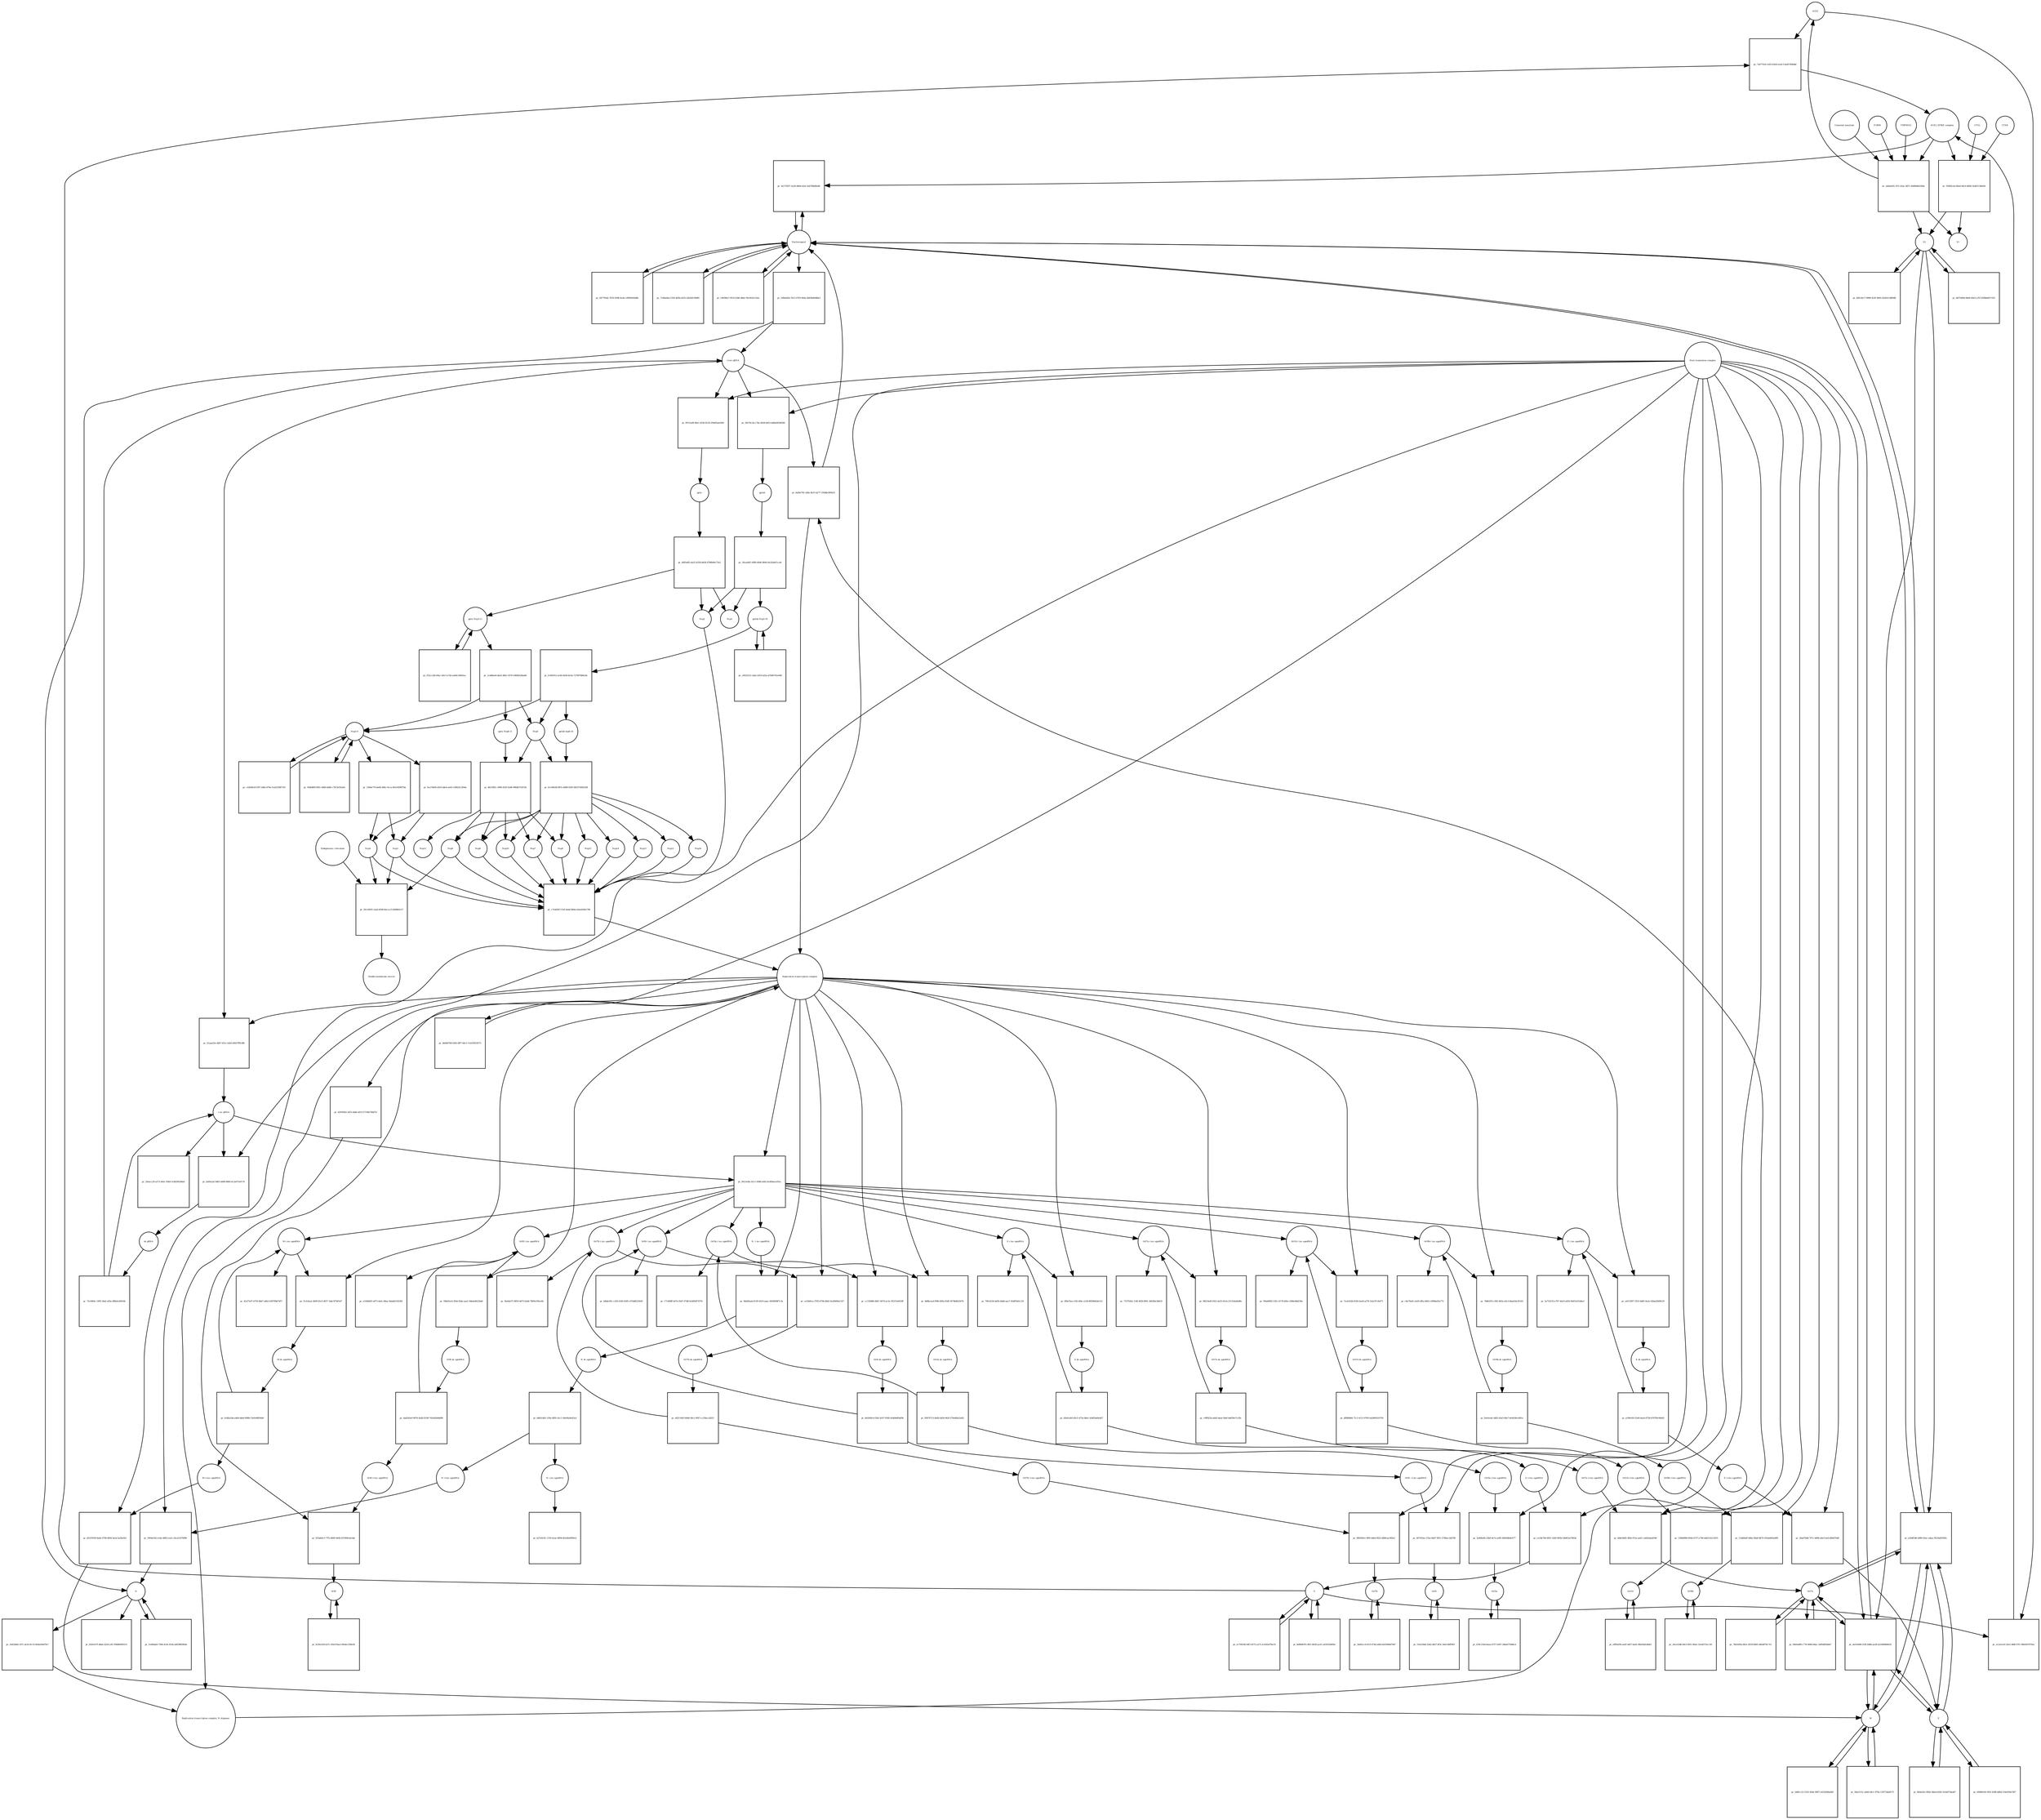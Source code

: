 strict digraph  {
ACE2 [annotation="", bipartite=0, cls=macromolecule, fontsize=4, label=ACE2, shape=circle];
"pr_7a077416-1e03-43e8-a1e6-13ad37400dbf" [annotation="", bipartite=1, cls=process, fontsize=4, label="pr_7a077416-1e03-43e8-a1e6-13ad37400dbf", shape=square];
"ACE2_SPIKE complex" [annotation="", bipartite=0, cls=complex, fontsize=4, label="ACE2_SPIKE complex", shape=circle];
S [annotation=urn_miriam_uniprot_P0DTC2, bipartite=0, cls=macromolecule, fontsize=4, label=S, shape=circle];
Nucleocapsid [annotation="urn_miriam_obo.go_GO%3A0019013", bipartite=0, cls=complex, fontsize=4, label=Nucleocapsid, shape=circle];
"pr_4e170297-3a28-46b4-b2af-2ab7fdbd0a8b" [annotation="", bipartite=1, cls=process, fontsize=4, label="pr_4e170297-3a28-46b4-b2af-2ab7fdbd0a8b", shape=square];
"pr_05083ceb-66ed-44c9-bd9d-3a463134fe64" [annotation="", bipartite=1, cls=process, fontsize=4, label="pr_05083ceb-66ed-44c9-bd9d-3a463134fe64", shape=square];
S2 [annotation=urn_miriam_interpro_IPR002552, bipartite=0, cls=macromolecule, fontsize=4, label=S2, shape=circle];
CTSB [annotation="", bipartite=0, cls=macromolecule, fontsize=4, label=CTSB, shape=circle];
CTSL [annotation="", bipartite=0, cls=macromolecule, fontsize=4, label=CTSL, shape=circle];
S1 [annotation=urn_miriam_interpro_IPR002551, bipartite=0, cls=macromolecule, fontsize=4, label=S1, shape=circle];
"pr_ec2a5ce0-2dc5-48df-97fc-f8b5947076a1" [annotation="", bipartite=1, cls=process, fontsize=4, label="pr_ec2a5ce0-2dc5-48df-97fc-f8b5947076a1", shape=square];
"pr_da1fe488-253f-448b-aa28-42169b8b9d32" [annotation="", bipartite=1, cls=process, fontsize=4, label="pr_da1fe488-253f-448b-aa28-42169b8b9d32", shape=square];
E [annotation=urn_miriam_uniprot_P0DTC4, bipartite=0, cls=macromolecule, fontsize=4, label=E, shape=circle];
M [annotation=urn_miriam_uniprot_P0DTC5, bipartite=0, cls=macromolecule, fontsize=4, label=M, shape=circle];
Orf7a [annotation=urn_miriam_uniprot_P0DTC7, bipartite=0, cls=macromolecule, fontsize=4, label=Orf7a, shape=circle];
"pr_109e6d1b-7b13-4793-904a-4b93b6b98be3" [annotation="", bipartite=1, cls=process, fontsize=4, label="pr_109e6d1b-7b13-4793-904a-4b93b6b98be3", shape=square];
"(+)ss gRNA" [annotation=urn_miriam_refseq_NC_045512, bipartite=0, cls="nucleic acid feature", fontsize=4, label="(+)ss gRNA", shape=circle];
N [annotation=urn_miriam_uniprot_P0DTC9, bipartite=0, cls="macromolecule multimer", fontsize=4, label=N, shape=circle];
"pr_047705d2-7b76-439b-9cde-c0f900204d8c" [annotation="", bipartite=1, cls=process, fontsize=4, label="pr_047705d2-7b76-439b-9cde-c0f900204d8c", shape=square];
"pr_7c6ba0ab-1550-4d3b-a935-2d2d2fc09df0" [annotation="", bipartite=1, cls=process, fontsize=4, label="pr_7c6ba0ab-1550-4d3b-a935-2d2d2fc09df0", shape=square];
"pr_818c637f-d6de-4254-a3f1-ff8d84991fc9" [annotation="", bipartite=1, cls=process, fontsize=4, label="pr_818c637f-d6de-4254-a3f1-ff8d84991fc9", shape=square];
"pr_51d04de0-7584-4c62-819a-4df39f65f6de" [annotation="", bipartite=1, cls=process, fontsize=4, label="pr_51d04de0-7584-4c62-819a-4df39f65f6de", shape=square];
"N (+)ss sgmRNA" [annotation=urn_miriam_ncbigene_43740575, bipartite=0, cls="nucleic acid feature", fontsize=4, label="N (+)ss sgmRNA", shape=circle];
"pr_5904e542-e1da-4865-a1a1-24ca51676f80" [annotation="", bipartite=1, cls=process, fontsize=4, label="pr_5904e542-e1da-4865-a1a1-24ca51676f80", shape=square];
"Host translation complex" [annotation="urn_miriam_obo.go_GO%3A0070992", bipartite=0, cls=complex, fontsize=4, label="Host translation complex", shape=circle];
"pr_19658fa7-9510-438e-86dc-f9c041b1162a" [annotation="", bipartite=1, cls=process, fontsize=4, label="pr_19658fa7-9510-438e-86dc-f9c041b1162a", shape=square];
"pr_adafa645-1f51-42ac-8d7c-d4d90db2266e" [annotation="", bipartite=1, cls=process, fontsize=4, label="pr_adafa645-1f51-42ac-8d7c-d4d90db2266e", shape=square];
FURIN [annotation="", bipartite=0, cls=macromolecule, fontsize=4, label=FURIN, shape=circle];
TMPRSS2 [annotation="", bipartite=0, cls=macromolecule, fontsize=4, label=TMPRSS2, shape=circle];
"Camostat mesylate" [annotation="urn_miriam_pubchem.compound_2536", bipartite=0, cls="simple chemical", fontsize=4, label="Camostat mesylate", shape=circle];
"pr_b8754f84-6b04-49a5-a7f2-459bb0d7c932" [annotation="", bipartite=1, cls=process, fontsize=4, label="pr_b8754f84-6b04-49a5-a7f2-459bb0d7c932", shape=square];
"Replication transcription complex_N oligomer" [annotation="", bipartite=0, cls=complex, fontsize=4, label="Replication transcription complex_N oligomer", shape=circle];
"pr_6af4e792-1d0a-4b15-b277-193d8e369433" [annotation="", bipartite=1, cls=process, fontsize=4, label="pr_6af4e792-1d0a-4b15-b277-193d8e369433", shape=square];
"Replication transcription complex" [annotation="", bipartite=0, cls=complex, fontsize=4, label="Replication transcription complex", shape=circle];
"pr_a5d4f5d6-b980-45ac-a4aa-3f224d29583c" [annotation="", bipartite=1, cls=process, fontsize=4, label="pr_a5d4f5d6-b980-45ac-a4aa-3f224d29583c", shape=square];
"pr_8d5c9e17-8999-422f-9965-45d1613d69d8" [annotation="", bipartite=1, cls=process, fontsize=4, label="pr_8d5c9e17-8999-422f-9965-45d1613d69d8", shape=square];
"pp1a Nsp3-11" [annotation=urn_miriam_uniprot_P0DTC1, bipartite=0, cls=macromolecule, fontsize=4, label="pp1a Nsp3-11", shape=circle];
"pr_1cdd6ee8-deb3-485c-9370-e900b528ad9c" [annotation="", bipartite=1, cls=process, fontsize=4, label="pr_1cdd6ee8-deb3-485c-9370-e900b528ad9c", shape=square];
"pp1a Nsp6-11" [annotation=urn_miriam_uniprot_P0DTC1, bipartite=0, cls=macromolecule, fontsize=4, label="pp1a Nsp6-11", shape=circle];
"Nsp3-4" [annotation="urn_miriam_ncbiprotein_YP_009725299|urn_miriam_ncbiprotein_YP_009725300", bipartite=0, cls=macromolecule, fontsize=4, label="Nsp3-4", shape=circle];
Nsp5 [annotation=urn_miriam_ncbiprotein_YP_009725301, bipartite=0, cls="macromolecule multimer", fontsize=4, label=Nsp5, shape=circle];
"Endoplasmic reticulum" [annotation="urn_miriam_obo.go_GO%3A0005783", bipartite=0, cls=complex, fontsize=4, label="Endoplasmic reticulum", shape=circle];
"pr_50c24955-1aad-4038-8eca-a7c0608b5c57" [annotation="", bipartite=1, cls=process, fontsize=4, label="pr_50c24955-1aad-4038-8eca-a7c0608b5c57", shape=square];
"Double-membrane vesicle" [annotation="urn_miriam_obo.go_GO%3A0039718", bipartite=0, cls=complex, fontsize=4, label="Double-membrane vesicle", shape=circle];
Nsp4 [annotation=urn_miriam_ncbiprotein_YP_009725300, bipartite=0, cls=macromolecule, fontsize=4, label=Nsp4, shape=circle];
Nsp3 [annotation=urn_miriam_ncbiprotein_YP_009725299, bipartite=0, cls=macromolecule, fontsize=4, label=Nsp3, shape=circle];
Nsp6 [annotation=urn_miriam_ncbiprotein_YP_009725302, bipartite=0, cls=macromolecule, fontsize=4, label=Nsp6, shape=circle];
"pr_f52cc25b-69ac-4d13-a7d2-ea84c540d1ac" [annotation="", bipartite=1, cls=process, fontsize=4, label="pr_f52cc25b-69ac-4d13-a7d2-ea84c540d1ac", shape=square];
"pr_c42646c8-f397-446e-876e-5cb253987191" [annotation="", bipartite=1, cls=process, fontsize=4, label="pr_c42646c8-f397-446e-876e-5cb253987191", shape=square];
"pp1ab Nsp3-16" [annotation=urn_miriam_uniprot_P0DTD1, bipartite=0, cls=macromolecule, fontsize=4, label="pp1ab Nsp3-16", shape=circle];
"pr_c8032515-3ab2-4355-b25a-b7b00741e049" [annotation="", bipartite=1, cls=process, fontsize=4, label="pr_c8032515-3ab2-4355-b25a-b7b00741e049", shape=square];
"pr_fc002912-ec84-4430-8c0a-727097b80cb4" [annotation="", bipartite=1, cls=process, fontsize=4, label="pr_fc002912-ec84-4430-8c0a-727097b80cb4", shape=square];
"pp1ab nsp6-16" [annotation=urn_miriam_uniprot_P0DTD1, bipartite=0, cls=macromolecule, fontsize=4, label="pp1ab nsp6-16", shape=circle];
"pr_2d6fcc22-5325-426e-9967-e6324f4ba46f" [annotation="", bipartite=1, cls=process, fontsize=4, label="pr_2d6fcc22-5325-426e-9967-e6324f4ba46f", shape=square];
"pr_fbfda3b1-8942-48ed-b504-1fe4d37dedd7" [annotation="", bipartite=1, cls=process, fontsize=4, label="pr_fbfda3b1-8942-48ed-b504-1fe4d37dedd7", shape=square];
"pr_6d0b9b78-c801-4839-acef-caf20328d5bc" [annotation="", bipartite=1, cls=process, fontsize=4, label="pr_6d0b9b78-c801-4839-acef-caf20328d5bc", shape=square];
"pr_58a5315c-eb44-44c1-970a-13f573da8175" [annotation="", bipartite=1, cls=process, fontsize=4, label="pr_58a5315c-eb44-44c1-970a-13f573da8175", shape=square];
"pr_69480169-5f45-4308-b80d-516e939e7bf7" [annotation="", bipartite=1, cls=process, fontsize=4, label="pr_69480169-5f45-4308-b80d-516e939e7bf7", shape=square];
"pr_ec709196-fdf3-4572-a275-2c454247ba7d" [annotation="", bipartite=1, cls=process, fontsize=4, label="pr_ec709196-fdf3-4572-a275-2c454247ba7d", shape=square];
"pr_7b61695a-8fa1-4559-9d05-44fa8f76c7e1" [annotation="", bipartite=1, cls=process, fontsize=4, label="pr_7b61695a-8fa1-4559-9d05-44fa8f76c7e1", shape=square];
Orf6 [annotation=urn_miriam_uniprot_P0DTC6, bipartite=0, cls=macromolecule, fontsize=4, label=Orf6, shape=circle];
"pr_51b21bbd-1b42-4b57-8f3c-0a0c94fff9f3" [annotation="", bipartite=1, cls=process, fontsize=4, label="pr_51b21bbd-1b42-4b57-8f3c-0a0c94fff9f3", shape=square];
Orf3a [annotation=urn_miriam_uniprot_P0DTC3, bipartite=0, cls=macromolecule, fontsize=4, label=Orf3a, shape=circle];
"pr_b78c51bd-6aaa-4737-b587-2bbe6759d6cd" [annotation="", bipartite=1, cls=process, fontsize=4, label="pr_b78c51bd-6aaa-4737-b587-2bbe6759d6cd", shape=square];
Orf8 [annotation=urn_miriam_uniprot_P0DTC8, bipartite=0, cls=macromolecule, fontsize=4, label=Orf8, shape=circle];
"pr_623b1430-b27c-45e9-9aa3-0fedec328e5b" [annotation="", bipartite=1, cls=process, fontsize=4, label="pr_623b1430-b27c-45e9-9aa3-0fedec328e5b", shape=square];
Orf9b [annotation=urn_miriam_uniprot_P0DTD2, bipartite=0, cls=macromolecule, fontsize=4, label=Orf9b, shape=circle];
"pr_26ce25d8-b9cf-4051-80ee-3cb3d732cc30" [annotation="", bipartite=1, cls=process, fontsize=4, label="pr_26ce25d8-b9cf-4051-80ee-3cb3d732cc30", shape=square];
Orf14 [annotation=urn_miriam_uniprot_P0DTD3, bipartite=0, cls=macromolecule, fontsize=4, label=Orf14, shape=circle];
"pr_eff82d36-aed3-4d57-ba91-86d18afe4b43" [annotation="", bipartite=1, cls=process, fontsize=4, label="pr_eff82d36-aed3-4d57-ba91-86d18afe4b43", shape=square];
Orf7b [annotation=urn_miriam_uniprot_P0DTD8, bipartite=0, cls=macromolecule, fontsize=4, label=Orf7b, shape=circle];
"pr_3a6f2cc4-fe53-4744-a9e8-6ef3d06d70d7" [annotation="", bipartite=1, cls=process, fontsize=4, label="pr_3a6f2cc4-fe53-4744-a9e8-6ef3d06d70d7", shape=square];
"pr_09efad89-c776-4060-b8ac-3effdd92bbb7" [annotation="", bipartite=1, cls=process, fontsize=4, label="pr_09efad89-c776-4060-b8ac-3effdd92bbb7", shape=square];
"M (+)ss sgmRNA" [annotation="", bipartite=0, cls="nucleic acid feature", fontsize=4, label="M (+)ss sgmRNA", shape=circle];
"pr_d5319558-8a4e-4796-8b92-ba3c2a2be561" [annotation="", bipartite=1, cls=process, fontsize=4, label="pr_d5319558-8a4e-4796-8b92-ba3c2a2be561", shape=square];
"E (+)ss sgmRNA" [annotation="", bipartite=0, cls="nucleic acid feature", fontsize=4, label="E (+)ss sgmRNA", shape=circle];
"pr_2bed7b8d-707c-4808-a6e5-6a5cdb647bd6" [annotation="", bipartite=1, cls=process, fontsize=4, label="pr_2bed7b8d-707c-4808-a6e5-6a5cdb647bd6", shape=square];
"S (+)ss sgmRNA" [annotation="", bipartite=0, cls="nucleic acid feature", fontsize=4, label="S (+)ss sgmRNA", shape=circle];
"pr_ca18e766-8051-42bf-805b-5d6455a7863d" [annotation="", bipartite=1, cls=process, fontsize=4, label="pr_ca18e766-8051-42bf-805b-5d6455a7863d", shape=square];
"Orf7a (+)ss sgmRNA" [annotation="", bipartite=0, cls="nucleic acid feature", fontsize=4, label="Orf7a (+)ss sgmRNA", shape=circle];
"pr_4ddc8445-4fb4-47ea-aa61-ca6d3aba4546" [annotation="", bipartite=1, cls=process, fontsize=4, label="pr_4ddc8445-4fb4-47ea-aa61-ca6d3aba4546", shape=square];
"Orf6  (+)ss sgmRNA" [annotation="", bipartite=0, cls="nucleic acid feature", fontsize=4, label="Orf6  (+)ss sgmRNA", shape=circle];
"pr_40741bec-f33a-4dd7-9f31-5746accbd7d9" [annotation="", bipartite=1, cls=process, fontsize=4, label="pr_40741bec-f33a-4dd7-9f31-5746accbd7d9", shape=square];
"Orf3a (+)ss sgmRNA" [annotation="", bipartite=0, cls="nucleic acid feature", fontsize=4, label="Orf3a (+)ss sgmRNA", shape=circle];
"pr_3a46fe66-23b9-4e7a-aef8-28d5486dc677" [annotation="", bipartite=1, cls=process, fontsize=4, label="pr_3a46fe66-23b9-4e7a-aef8-28d5486dc677", shape=square];
"Orf8 (+)ss sgmRNA" [annotation="", bipartite=0, cls="nucleic acid feature", fontsize=4, label="Orf8 (+)ss sgmRNA", shape=circle];
"pr_933a6dc3-77f2-4009-9e0b-637606cde5de" [annotation="", bipartite=1, cls=process, fontsize=4, label="pr_933a6dc3-77f2-4009-9e0b-637606cde5de", shape=square];
"Orf9b (+)ss sgmRNA" [annotation="", bipartite=0, cls="nucleic acid feature", fontsize=4, label="Orf9b (+)ss sgmRNA", shape=circle];
"pr_11bb9a6f-64be-49a8-8b70-543ab843a869" [annotation="", bipartite=1, cls=process, fontsize=4, label="pr_11bb9a6f-64be-49a8-8b70-543ab843a869", shape=square];
"Orf14 (+)ss sgmRNA" [annotation="", bipartite=0, cls="nucleic acid feature", fontsize=4, label="Orf14 (+)ss sgmRNA", shape=circle];
"pr_126b6698-604d-4737-a740-da8315e12419" [annotation="", bipartite=1, cls=process, fontsize=4, label="pr_126b6698-604d-4737-a740-da8315e12419", shape=square];
"Orf7b (+)ss sgmRNA" [annotation="", bipartite=0, cls="nucleic acid feature", fontsize=4, label="Orf7b (+)ss sgmRNA", shape=circle];
"pr_9fb569e3-36f6-4deb-9022-dfd6cae383e1" [annotation="", bipartite=1, cls=process, fontsize=4, label="pr_9fb569e3-36f6-4deb-9022-dfd6cae383e1", shape=square];
"(-)ss gRNA" [annotation=urn_miriam_refseq_NC_045512, bipartite=0, cls="nucleic acid feature", fontsize=4, label="(-)ss gRNA", shape=circle];
"pr_20eacc29-a572-445c-95b9-3c8d3f4296a0" [annotation="", bipartite=1, cls=process, fontsize=4, label="pr_20eacc29-a572-445c-95b9-3c8d3f4296a0", shape=square];
"pr_54422bbf-107c-4e1d-9c33-9e0ed26d7fa7" [annotation="", bipartite=1, cls=process, fontsize=4, label="pr_54422bbf-107c-4e1d-9c33-9e0ed26d7fa7", shape=square];
"pr_21aae25e-dd57-451c-b2b3-bf627fffcdfb" [annotation="", bipartite=1, cls=process, fontsize=4, label="pr_21aae25e-dd57-451c-b2b3-bf627fffcdfb", shape=square];
"M (-)ss sgmRNA" [annotation=urn_miriam_ncbigene_43740571, bipartite=0, cls="nucleic acid feature", fontsize=4, label="M (-)ss sgmRNA", shape=circle];
"pr_45cf7e67-b750-4bb7-a6b2-6367f6bf7d57" [annotation="", bipartite=1, cls=process, fontsize=4, label="pr_45cf7e67-b750-4bb7-a6b2-6367f6bf7d57", shape=square];
"E (-)ss sgmRNA" [annotation=urn_miriam_ncbigene_43740570, bipartite=0, cls="nucleic acid feature", fontsize=4, label="E (-)ss sgmRNA", shape=circle];
"pr_5a714155-e767-4dc9-a834-94451d31dbe2" [annotation="", bipartite=1, cls=process, fontsize=4, label="pr_5a714155-e767-4dc9-a834-94451d31dbe2", shape=square];
"S (-)ss sgmRNA" [annotation="", bipartite=0, cls="nucleic acid feature", fontsize=4, label="S (-)ss sgmRNA", shape=circle];
"pr_79fcb534-bd30-4ddd-aea7-45df95d2c12f" [annotation="", bipartite=1, cls=process, fontsize=4, label="pr_79fcb534-bd30-4ddd-aea7-45df95d2c12f", shape=square];
"Orf7a (-)ss sgmRNA" [annotation="", bipartite=0, cls="nucleic acid feature", fontsize=4, label="Orf7a (-)ss sgmRNA", shape=circle];
"pr_733702b2-134f-4f28-8961-3bf3b0c9d616" [annotation="", bipartite=1, cls=process, fontsize=4, label="pr_733702b2-134f-4f28-8961-3bf3b0c9d616", shape=square];
"Orf6 (-)ss sgmRNA" [annotation="", bipartite=0, cls="nucleic acid feature", fontsize=4, label="Orf6 (-)ss sgmRNA", shape=circle];
"pr_b0bdc95c-c245-4345-82f0-c97dd8225645" [annotation="", bipartite=1, cls=process, fontsize=4, label="pr_b0bdc95c-c245-4345-82f0-c97dd8225645", shape=square];
"Orf3a (-)ss sgmRNA" [annotation="", bipartite=0, cls="nucleic acid feature", fontsize=4, label="Orf3a (-)ss sgmRNA", shape=circle];
"pr_171408ff-b47e-45d7-97d8-0cbf85874791" [annotation="", bipartite=1, cls=process, fontsize=4, label="pr_171408ff-b47e-45d7-97d8-0cbf85874791", shape=square];
"Orf8 (-)ss sgmRNA" [annotation="", bipartite=0, cls="nucleic acid feature", fontsize=4, label="Orf8 (-)ss sgmRNA", shape=circle];
"pr_e104d0d5-e873-4a6c-86aa-9dabb51625fd" [annotation="", bipartite=1, cls=process, fontsize=4, label="pr_e104d0d5-e873-4a6c-86aa-9dabb51625fd", shape=square];
"Orf9b (-)ss sgmRNA" [annotation="", bipartite=0, cls="nucleic acid feature", fontsize=4, label="Orf9b (-)ss sgmRNA", shape=circle];
"pr_c8a79a41-eb30-4ffa-b002-c099ba05a772" [annotation="", bipartite=1, cls=process, fontsize=4, label="pr_c8a79a41-eb30-4ffa-b002-c099ba05a772", shape=square];
"Orf14 (-)ss sgmRNA" [annotation="", bipartite=0, cls="nucleic acid feature", fontsize=4, label="Orf14 (-)ss sgmRNA", shape=circle];
"pr_99ab9082-535c-4178-bf4e-c948e48d230e" [annotation="", bipartite=1, cls=process, fontsize=4, label="pr_99ab9082-535c-4178-bf4e-c948e48d230e", shape=square];
"Orf7b (-)ss sgmRNA" [annotation="", bipartite=0, cls="nucleic acid feature", fontsize=4, label="Orf7b (-)ss sgmRNA", shape=circle];
"pr_f4a0ab75-9859-4d73-b2dd-7869e190cefb" [annotation="", bipartite=1, cls=process, fontsize=4, label="pr_f4a0ab75-9859-4d73-b2dd-7869e190cefb", shape=square];
"pr_fa60e2af-9d65-4d08-8864-6c2e075ef170" [annotation="", bipartite=1, cls=process, fontsize=4, label="pr_fa60e2af-9d65-4d08-8864-6c2e075ef170", shape=square];
"ds gRNA" [annotation=urn_miriam_refseq_NC_045512, bipartite=0, cls="nucleic acid feature", fontsize=4, label="ds gRNA", shape=circle];
"pr_f1cb3aa2-4609-45c5-8f37-1bdc5f7d01d7" [annotation="", bipartite=1, cls=process, fontsize=4, label="pr_f1cb3aa2-4609-45c5-8f37-1bdc5f7d01d7", shape=square];
"M ds sgmRNA" [annotation="", bipartite=0, cls="nucleic acid feature", fontsize=4, label="M ds sgmRNA", shape=circle];
"pr_ed115f97-5553-4d65-9a2e-42ba42698129" [annotation="", bipartite=1, cls=process, fontsize=4, label="pr_ed115f97-5553-4d65-9a2e-42ba42698129", shape=square];
"E ds sgmRNA" [annotation="", bipartite=0, cls="nucleic acid feature", fontsize=4, label="E ds sgmRNA", shape=circle];
"pr_6f8cf5ee-cf42-4fdc-a128-8829b82de512" [annotation="", bipartite=1, cls=process, fontsize=4, label="pr_6f8cf5ee-cf42-4fdc-a128-8829b82de512", shape=square];
"S ds sgmRNA" [annotation="", bipartite=0, cls="nucleic acid feature", fontsize=4, label="S ds sgmRNA", shape=circle];
"pr_98210e4f-f452-4e55-b5cb-23125da8e88c" [annotation="", bipartite=1, cls=process, fontsize=4, label="pr_98210e4f-f452-4e55-b5cb-23125da8e88c", shape=square];
"Orf7a ds sgmRNA" [annotation="", bipartite=0, cls="nucleic acid feature", fontsize=4, label="Orf7a ds sgmRNA", shape=circle];
"pr_cc15b986-d0b7-4074-ac5e-3f237a6453ff" [annotation="", bipartite=1, cls=process, fontsize=4, label="pr_cc15b986-d0b7-4074-ac5e-3f237a6453ff", shape=square];
"Orf6 ds sgmRNA" [annotation="", bipartite=0, cls="nucleic acid feature", fontsize=4, label="Orf6 ds sgmRNA", shape=circle];
"pr_4b8bceed-f99b-409a-834f-5674b8b2507b" [annotation="", bipartite=1, cls=process, fontsize=4, label="pr_4b8bceed-f99b-409a-834f-5674b8b2507b", shape=square];
"Orf3a ds sgmRNA" [annotation="", bipartite=0, cls="nucleic acid feature", fontsize=4, label="Orf3a ds sgmRNA", shape=circle];
"pr_59bd3a1d-2f4d-45de-aaa1-9debe8422b44" [annotation="", bipartite=1, cls=process, fontsize=4, label="pr_59bd3a1d-2f4d-45de-aaa1-9debe8422b44", shape=square];
"Orf8 ds sgmRNA" [annotation="", bipartite=0, cls="nucleic acid feature", fontsize=4, label="Orf8 ds sgmRNA", shape=circle];
"pr_78dfef55-c582-483a-a9c3-bbab34c451b5" [annotation="", bipartite=1, cls=process, fontsize=4, label="pr_78dfef55-c582-483a-a9c3-bbab34c451b5", shape=square];
"Orf9b ds sgmRNA" [annotation="", bipartite=0, cls="nucleic acid feature", fontsize=4, label="Orf9b ds sgmRNA", shape=circle];
"pr_7ecb1b2b-8184-4ee8-a278-1b2c97c9ef71" [annotation="", bipartite=1, cls=process, fontsize=4, label="pr_7ecb1b2b-8184-4ee8-a278-1b2c97c9ef71", shape=square];
"Orf14 ds sgmRNA" [annotation="", bipartite=0, cls="nucleic acid feature", fontsize=4, label="Orf14 ds sgmRNA", shape=circle];
"pr_ce5449ca-3785-4794-b842-0e26669a1327" [annotation="", bipartite=1, cls=process, fontsize=4, label="pr_ce5449ca-3785-4794-b842-0e26669a1327", shape=square];
"Orf7b ds sgmRNA" [annotation="", bipartite=0, cls="nucleic acid feature", fontsize=4, label="Orf7b ds sgmRNA", shape=circle];
"pr_72c9464c-1891-44af-a83e-dffbdc44914b" [annotation="", bipartite=1, cls=process, fontsize=4, label="pr_72c9464c-1891-44af-a83e-dffbdc44914b", shape=square];
"pr_b1db2cbb-a46d-4de6-8988-15efe0805446" [annotation="", bipartite=1, cls=process, fontsize=4, label="pr_b1db2cbb-a46d-4de6-8988-15efe0805446", shape=square];
"pr_a189c81f-f2e8-4ea4-8728-6767f9c060d3" [annotation="", bipartite=1, cls=process, fontsize=4, label="pr_a189c81f-f2e8-4ea4-8728-6767f9c060d3", shape=square];
"pr_d5e0ceb5-d5c5-475a-b8e1-43df3ab0e4d7" [annotation="", bipartite=1, cls=process, fontsize=4, label="pr_d5e0ceb5-d5c5-475a-b8e1-43df3ab0e4d7", shape=square];
"pr_c9ff8224-a6d3-4eae-9def-bd639e7ccffe" [annotation="", bipartite=1, cls=process, fontsize=4, label="pr_c9ff8224-a6d3-4eae-9def-bd639e7ccffe", shape=square];
"pr_4b1b90c4-f2b2-4107-9285-b54064f0af0b" [annotation="", bipartite=1, cls=process, fontsize=4, label="pr_4b1b90c4-f2b2-4107-9285-b54064f0af0b", shape=square];
"pr_95870713-de6b-4d54-962f-270e60b22e82" [annotation="", bipartite=1, cls=process, fontsize=4, label="pr_95870713-de6b-4d54-962f-270e60b22e82", shape=square];
"pr_0ad245e0-9976-4e4b-9338-741642b9dd96" [annotation="", bipartite=1, cls=process, fontsize=4, label="pr_0ad245e0-9976-4e4b-9338-741642b9dd96", shape=square];
"pr_fee0cedc-b8f2-43a5-80a7-0e9a58e1d91e" [annotation="", bipartite=1, cls=process, fontsize=4, label="pr_fee0cedc-b8f2-43a5-80a7-0e9a58e1d91e", shape=square];
"pr_df0868d4-71c3-4113-9785-0a2809310759" [annotation="", bipartite=1, cls=process, fontsize=4, label="pr_df0868d4-71c3-4113-9785-0a2809310759", shape=square];
"pr_e8211063-8040-40c2-9f47-cc25bcc2d1f1" [annotation="", bipartite=1, cls=process, fontsize=4, label="pr_e8211063-8040-40c2-9f47-cc25bcc2d1f1", shape=square];
"N  (-)ss sgmRNA" [annotation=urn_miriam_ncbigene_43740575, bipartite=0, cls="nucleic acid feature", fontsize=4, label="N  (-)ss sgmRNA", shape=circle];
"pr_6bd26aab-6139-4419-aaac-0626008f7c3e" [annotation="", bipartite=1, cls=process, fontsize=4, label="pr_6bd26aab-6139-4419-aaac-0626008f7c3e", shape=square];
"N ds sgmRNA" [annotation="", bipartite=0, cls="nucleic acid feature", fontsize=4, label="N ds sgmRNA", shape=circle];
"pr_0db514b2-130a-4891-b1c1-04e94a9e43cd" [annotation="", bipartite=1, cls=process, fontsize=4, label="pr_0db514b2-130a-4891-b1c1-04e94a9e43cd", shape=square];
"N (-)ss sgmRNA" [annotation="", bipartite=0, cls="nucleic acid feature", fontsize=4, label="N (-)ss sgmRNA", shape=circle];
pp1ab [annotation=urn_miriam_uniprot_P0DTD1, bipartite=0, cls=macromolecule, fontsize=4, label=pp1ab, shape=circle];
"pr_30caa6b7-6f80-4b06-9844-9a32abb7cca8" [annotation="", bipartite=1, cls=process, fontsize=4, label="pr_30caa6b7-6f80-4b06-9844-9a32abb7cca8", shape=square];
Nsp2 [annotation=urn_miriam_ncbiprotein_YP_009725298, bipartite=0, cls=macromolecule, fontsize=4, label=Nsp2, shape=circle];
Nsp1 [annotation=urn_miriam_ncbiprotein_YP_009725297, bipartite=0, cls=macromolecule, fontsize=4, label=Nsp1, shape=circle];
pp1a [annotation=urn_miriam_uniprot_P0DTC1, bipartite=0, cls=macromolecule, fontsize=4, label=pp1a, shape=circle];
"pr_dfd5e8f2-da25-4256-b628-4786b90c75a2" [annotation="", bipartite=1, cls=process, fontsize=4, label="pr_dfd5e8f2-da25-4256-b628-4786b90c75a2", shape=square];
"pr_95dfd6f9-f061-40b0-bd46-c7913e5f2a9c" [annotation="", bipartite=1, cls=process, fontsize=4, label="pr_95dfd6f9-f061-40b0-bd46-c7913e5f2a9c", shape=square];
"pr_230da776-be66-466c-9cca-601e929f97be" [annotation="", bipartite=1, cls=process, fontsize=4, label="pr_230da776-be66-466c-9cca-601e929f97be", shape=square];
"pr_9ca74404-d165-4de4-ae63-c90b32c2f44e" [annotation="", bipartite=1, cls=process, fontsize=4, label="pr_9ca74404-d165-4de4-ae63-c90b32c2f44e", shape=square];
"pr_db118f5c-3990-452f-b3d0-9964b752f19d" [annotation="", bipartite=1, cls=process, fontsize=4, label="pr_db118f5c-3990-452f-b3d0-9964b752f19d", shape=square];
Nsp7 [annotation=urn_miriam_ncbiprotein_YP_009725303, bipartite=0, cls=macromolecule, fontsize=4, label=Nsp7, shape=circle];
Nsp8 [annotation=urn_miriam_ncbiprotein_YP_009725304, bipartite=0, cls=macromolecule, fontsize=4, label=Nsp8, shape=circle];
Nsp9 [annotation=urn_miriam_ncbiprotein_YP_009725305, bipartite=0, cls=macromolecule, fontsize=4, label=Nsp9, shape=circle];
Nsp10 [annotation=urn_miriam_ncbiprotein_YP_009725306, bipartite=0, cls=macromolecule, fontsize=4, label=Nsp10, shape=circle];
Nsp11 [annotation=urn_miriam_ncbiprotein_YP_009725312, bipartite=0, cls=macromolecule, fontsize=4, label=Nsp11, shape=circle];
"pr_61c66038-887e-4889-9295-883374062208" [annotation="", bipartite=1, cls=process, fontsize=4, label="pr_61c66038-887e-4889-9295-883374062208", shape=square];
Nsp13 [annotation=urn_miriam_ncbiprotein_YP_009725308, bipartite=0, cls=macromolecule, fontsize=4, label=Nsp13, shape=circle];
Nsp12 [annotation=urn_miriam_ncbiprotein_YP_009725307, bipartite=0, cls=macromolecule, fontsize=4, label=Nsp12, shape=circle];
Nsp16 [annotation=urn_miriam_ncbiprotein_YP_009725311, bipartite=0, cls=macromolecule, fontsize=4, label=Nsp16, shape=circle];
Nsp15 [annotation=urn_miriam_ncbiprotein_YP_009725310, bipartite=0, cls=macromolecule, fontsize=4, label=Nsp15, shape=circle];
Nsp14 [annotation=urn_miriam_ncbiprotein_YP_009725309, bipartite=0, cls=macromolecule, fontsize=4, label=Nsp14, shape=circle];
"pr_c7e4d3b7-f1ef-4ebd-9b9a-e0aed3041790" [annotation="", bipartite=1, cls=process, fontsize=4, label="pr_c7e4d3b7-f1ef-4ebd-9b9a-e0aed3041790", shape=square];
"pr_f87e5a9f-dbe1-4530-8129-2044f5ab1845" [annotation="", bipartite=1, cls=process, fontsize=4, label="pr_f87e5a9f-dbe1-4530-8129-2044f5ab1845", shape=square];
"pr_94576c2b-c74e-4458-8d15-bd8a04594389" [annotation="", bipartite=1, cls=process, fontsize=4, label="pr_94576c2b-c74e-4458-8d15-bd8a04594389", shape=square];
"pr_b27e0c81-1318-4cae-8694-6b1d0e6999c4" [annotation="", bipartite=1, cls=process, fontsize=4, label="pr_b27e0c81-1318-4cae-8694-6b1d0e6999c4", shape=square];
"pr_46d04768-0302-4ff7-9dc3-7cb195f18373" [annotation="", bipartite=1, cls=process, fontsize=4, label="pr_46d04768-0302-4ff7-9dc3-7cb195f18373", shape=square];
"pr_429395b1-bf53-4dde-bf19-27194e786d7d" [annotation="", bipartite=1, cls=process, fontsize=4, label="pr_429395b1-bf53-4dde-bf19-27194e786d7d", shape=square];
"pr_9413e4fa-92c1-4588-a062-bc406ea1e91a" [annotation="", bipartite=1, cls=process, fontsize=4, label="pr_9413e4fa-92c1-4588-a062-bc406ea1e91a", shape=square];
ACE2 -> "pr_7a077416-1e03-43e8-a1e6-13ad37400dbf"  [annotation="", interaction_type=consumption];
ACE2 -> "pr_ec2a5ce0-2dc5-48df-97fc-f8b5947076a1"  [annotation="", interaction_type=consumption];
"pr_7a077416-1e03-43e8-a1e6-13ad37400dbf" -> "ACE2_SPIKE complex"  [annotation="", interaction_type=production];
"ACE2_SPIKE complex" -> "pr_4e170297-3a28-46b4-b2af-2ab7fdbd0a8b"  [annotation="urn_miriam_pubmed_32142651|urn_miriam_pubmed_32094589|urn_miriam_taxonomy_2697049", interaction_type=stimulation];
"ACE2_SPIKE complex" -> "pr_05083ceb-66ed-44c9-bd9d-3a463134fe64"  [annotation="", interaction_type=consumption];
"ACE2_SPIKE complex" -> "pr_adafa645-1f51-42ac-8d7c-d4d90db2266e"  [annotation="", interaction_type=consumption];
S -> "pr_7a077416-1e03-43e8-a1e6-13ad37400dbf"  [annotation="", interaction_type=consumption];
S -> "pr_ec2a5ce0-2dc5-48df-97fc-f8b5947076a1"  [annotation="", interaction_type=consumption];
S -> "pr_6d0b9b78-c801-4839-acef-caf20328d5bc"  [annotation="", interaction_type=consumption];
S -> "pr_ec709196-fdf3-4572-a275-2c454247ba7d"  [annotation="", interaction_type=consumption];
Nucleocapsid -> "pr_4e170297-3a28-46b4-b2af-2ab7fdbd0a8b"  [annotation="", interaction_type=consumption];
Nucleocapsid -> "pr_da1fe488-253f-448b-aa28-42169b8b9d32"  [annotation="", interaction_type=consumption];
Nucleocapsid -> "pr_109e6d1b-7b13-4793-904a-4b93b6b98be3"  [annotation="", interaction_type=consumption];
Nucleocapsid -> "pr_047705d2-7b76-439b-9cde-c0f900204d8c"  [annotation="", interaction_type=consumption];
Nucleocapsid -> "pr_7c6ba0ab-1550-4d3b-a935-2d2d2fc09df0"  [annotation="", interaction_type=consumption];
Nucleocapsid -> "pr_19658fa7-9510-438e-86dc-f9c041b1162a"  [annotation="", interaction_type=consumption];
Nucleocapsid -> "pr_a5d4f5d6-b980-45ac-a4aa-3f224d29583c"  [annotation="", interaction_type=consumption];
"pr_4e170297-3a28-46b4-b2af-2ab7fdbd0a8b" -> Nucleocapsid  [annotation="", interaction_type=production];
"pr_05083ceb-66ed-44c9-bd9d-3a463134fe64" -> S2  [annotation="", interaction_type=production];
"pr_05083ceb-66ed-44c9-bd9d-3a463134fe64" -> S1  [annotation="", interaction_type=production];
S2 -> "pr_da1fe488-253f-448b-aa28-42169b8b9d32"  [annotation="urn_miriam_pubmed_32142651|urn_miriam_pubmed_32094589|urn_miriam_pubmed_32047258|urn_miriam_taxonomy_2697049", interaction_type=stimulation];
S2 -> "pr_b8754f84-6b04-49a5-a7f2-459bb0d7c932"  [annotation="", interaction_type=consumption];
S2 -> "pr_a5d4f5d6-b980-45ac-a4aa-3f224d29583c"  [annotation="urn_miriam_pubmed_32142651|urn_miriam_pubmed_32047258|urn_miriam_taxonomy_2697049", interaction_type=stimulation];
S2 -> "pr_8d5c9e17-8999-422f-9965-45d1613d69d8"  [annotation="", interaction_type=consumption];
CTSB -> "pr_05083ceb-66ed-44c9-bd9d-3a463134fe64"  [annotation="urn_miriam_pubmed_32142651|urn_miriam_taxonomy_2697049", interaction_type=catalysis];
CTSL -> "pr_05083ceb-66ed-44c9-bd9d-3a463134fe64"  [annotation="urn_miriam_pubmed_32142651|urn_miriam_taxonomy_2697049", interaction_type=catalysis];
"pr_ec2a5ce0-2dc5-48df-97fc-f8b5947076a1" -> "ACE2_SPIKE complex"  [annotation="", interaction_type=production];
"pr_da1fe488-253f-448b-aa28-42169b8b9d32" -> Nucleocapsid  [annotation="", interaction_type=production];
"pr_da1fe488-253f-448b-aa28-42169b8b9d32" -> E  [annotation="", interaction_type=production];
"pr_da1fe488-253f-448b-aa28-42169b8b9d32" -> M  [annotation="", interaction_type=production];
"pr_da1fe488-253f-448b-aa28-42169b8b9d32" -> Orf7a  [annotation="", interaction_type=production];
E -> "pr_da1fe488-253f-448b-aa28-42169b8b9d32"  [annotation="", interaction_type=consumption];
E -> "pr_a5d4f5d6-b980-45ac-a4aa-3f224d29583c"  [annotation="", interaction_type=consumption];
E -> "pr_fbfda3b1-8942-48ed-b504-1fe4d37dedd7"  [annotation="", interaction_type=consumption];
E -> "pr_69480169-5f45-4308-b80d-516e939e7bf7"  [annotation="", interaction_type=consumption];
M -> "pr_da1fe488-253f-448b-aa28-42169b8b9d32"  [annotation="", interaction_type=consumption];
M -> "pr_a5d4f5d6-b980-45ac-a4aa-3f224d29583c"  [annotation="", interaction_type=consumption];
M -> "pr_2d6fcc22-5325-426e-9967-e6324f4ba46f"  [annotation="", interaction_type=consumption];
M -> "pr_58a5315c-eb44-44c1-970a-13f573da8175"  [annotation="", interaction_type=consumption];
Orf7a -> "pr_da1fe488-253f-448b-aa28-42169b8b9d32"  [annotation="", interaction_type=consumption];
Orf7a -> "pr_a5d4f5d6-b980-45ac-a4aa-3f224d29583c"  [annotation="", interaction_type=consumption];
Orf7a -> "pr_7b61695a-8fa1-4559-9d05-44fa8f76c7e1"  [annotation="", interaction_type=consumption];
Orf7a -> "pr_09efad89-c776-4060-b8ac-3effdd92bbb7"  [annotation="", interaction_type=consumption];
"pr_109e6d1b-7b13-4793-904a-4b93b6b98be3" -> "(+)ss gRNA"  [annotation="", interaction_type=production];
"pr_109e6d1b-7b13-4793-904a-4b93b6b98be3" -> N  [annotation="", interaction_type=production];
"(+)ss gRNA" -> "pr_6af4e792-1d0a-4b15-b277-193d8e369433"  [annotation="", interaction_type=consumption];
"(+)ss gRNA" -> "pr_21aae25e-dd57-451c-b2b3-bf627fffcdfb"  [annotation="", interaction_type=consumption];
"(+)ss gRNA" -> "pr_f87e5a9f-dbe1-4530-8129-2044f5ab1845"  [annotation="", interaction_type=consumption];
"(+)ss gRNA" -> "pr_94576c2b-c74e-4458-8d15-bd8a04594389"  [annotation="", interaction_type=consumption];
N -> "pr_818c637f-d6de-4254-a3f1-ff8d84991fc9"  [annotation="", interaction_type=consumption];
N -> "pr_51d04de0-7584-4c62-819a-4df39f65f6de"  [annotation="", interaction_type=consumption];
N -> "pr_54422bbf-107c-4e1d-9c33-9e0ed26d7fa7"  [annotation="", interaction_type=consumption];
"pr_047705d2-7b76-439b-9cde-c0f900204d8c" -> Nucleocapsid  [annotation="", interaction_type=production];
"pr_7c6ba0ab-1550-4d3b-a935-2d2d2fc09df0" -> Nucleocapsid  [annotation="", interaction_type=production];
"pr_51d04de0-7584-4c62-819a-4df39f65f6de" -> N  [annotation="", interaction_type=production];
"N (+)ss sgmRNA" -> "pr_5904e542-e1da-4865-a1a1-24ca51676f80"  [annotation="", interaction_type=consumption];
"pr_5904e542-e1da-4865-a1a1-24ca51676f80" -> N  [annotation="", interaction_type=production];
"Host translation complex" -> "pr_5904e542-e1da-4865-a1a1-24ca51676f80"  [annotation="", interaction_type="necessary stimulation"];
"Host translation complex" -> "pr_d5319558-8a4e-4796-8b92-ba3c2a2be561"  [annotation="urn_miriam_pubmed_31226023|urn_miriam_pubmed_27712623", interaction_type="necessary stimulation"];
"Host translation complex" -> "pr_2bed7b8d-707c-4808-a6e5-6a5cdb647bd6"  [annotation="urn_miriam_pubmed_31226023|urn_miriam_pubmed_27712623", interaction_type="necessary stimulation"];
"Host translation complex" -> "pr_ca18e766-8051-42bf-805b-5d6455a7863d"  [annotation="urn_miriam_pubmed_31226023|urn_miriam_pubmed_27712623", interaction_type="necessary stimulation"];
"Host translation complex" -> "pr_4ddc8445-4fb4-47ea-aa61-ca6d3aba4546"  [annotation="urn_miriam_pubmed_31226023|urn_miriam_pubmed_27712623", interaction_type="necessary stimulation"];
"Host translation complex" -> "pr_40741bec-f33a-4dd7-9f31-5746accbd7d9"  [annotation="urn_miriam_pubmed_31226023|urn_miriam_pubmed_27712623", interaction_type="necessary stimulation"];
"Host translation complex" -> "pr_3a46fe66-23b9-4e7a-aef8-28d5486dc677"  [annotation="urn_miriam_pubmed_31226023|urn_miriam_pubmed_27712623", interaction_type="necessary stimulation"];
"Host translation complex" -> "pr_933a6dc3-77f2-4009-9e0b-637606cde5de"  [annotation="urn_miriam_pubmed_31226023|urn_miriam_pubmed_27712623", interaction_type="necessary stimulation"];
"Host translation complex" -> "pr_11bb9a6f-64be-49a8-8b70-543ab843a869"  [annotation="urn_miriam_pubmed_31226023|urn_miriam_pubmed_27712623", interaction_type="necessary stimulation"];
"Host translation complex" -> "pr_126b6698-604d-4737-a740-da8315e12419"  [annotation="urn_miriam_pubmed_31226023|urn_miriam_pubmed_27712623", interaction_type="necessary stimulation"];
"Host translation complex" -> "pr_9fb569e3-36f6-4deb-9022-dfd6cae383e1"  [annotation="urn_miriam_pubmed_31226023|urn_miriam_pubmed_27712623", interaction_type="necessary stimulation"];
"Host translation complex" -> "pr_f87e5a9f-dbe1-4530-8129-2044f5ab1845"  [annotation="urn_miriam_pubmed_31226023|urn_miriam_pubmed_27712623", interaction_type="necessary stimulation"];
"Host translation complex" -> "pr_94576c2b-c74e-4458-8d15-bd8a04594389"  [annotation="urn_miriam_pubmed_31226023|urn_miriam_pubmed_27712623", interaction_type="necessary stimulation"];
"pr_19658fa7-9510-438e-86dc-f9c041b1162a" -> Nucleocapsid  [annotation="", interaction_type=production];
"pr_adafa645-1f51-42ac-8d7c-d4d90db2266e" -> S2  [annotation="", interaction_type=production];
"pr_adafa645-1f51-42ac-8d7c-d4d90db2266e" -> ACE2  [annotation="", interaction_type=production];
"pr_adafa645-1f51-42ac-8d7c-d4d90db2266e" -> S1  [annotation="", interaction_type=production];
FURIN -> "pr_adafa645-1f51-42ac-8d7c-d4d90db2266e"  [annotation="urn_miriam_pubmed_32142651|urn_miriam_pubmed_32362314|urn_miriam_taxonomy_2697049", interaction_type=catalysis];
TMPRSS2 -> "pr_adafa645-1f51-42ac-8d7c-d4d90db2266e"  [annotation="urn_miriam_pubmed_32142651|urn_miriam_pubmed_32362314|urn_miriam_taxonomy_2697049", interaction_type=catalysis];
"Camostat mesylate" -> "pr_adafa645-1f51-42ac-8d7c-d4d90db2266e"  [annotation="urn_miriam_pubmed_32142651|urn_miriam_pubmed_32362314|urn_miriam_taxonomy_2697049", interaction_type=inhibition];
"pr_b8754f84-6b04-49a5-a7f2-459bb0d7c932" -> S2  [annotation="", interaction_type=production];
"Replication transcription complex_N oligomer" -> "pr_6af4e792-1d0a-4b15-b277-193d8e369433"  [annotation="", interaction_type=consumption];
"pr_6af4e792-1d0a-4b15-b277-193d8e369433" -> Nucleocapsid  [annotation="", interaction_type=production];
"pr_6af4e792-1d0a-4b15-b277-193d8e369433" -> "Replication transcription complex"  [annotation="", interaction_type=production];
"Replication transcription complex" -> "pr_21aae25e-dd57-451c-b2b3-bf627fffcdfb"  [annotation="urn_miriam_pubmed_22438542|urn_miriam_taxonomy_11142", interaction_type="necessary stimulation"];
"Replication transcription complex" -> "pr_fa60e2af-9d65-4d08-8864-6c2e075ef170"  [annotation="urn_miriam_pubmed_22438542|urn_miriam_taxonomy_11142", interaction_type="necessary stimulation"];
"Replication transcription complex" -> "pr_f1cb3aa2-4609-45c5-8f37-1bdc5f7d01d7"  [annotation="urn_miriam_pubmed_22438542|urn_miriam_taxonomy_11142", interaction_type="necessary stimulation"];
"Replication transcription complex" -> "pr_ed115f97-5553-4d65-9a2e-42ba42698129"  [annotation="urn_miriam_pubmed_22438542|urn_miriam_pubmed_11142", interaction_type="necessary stimulation"];
"Replication transcription complex" -> "pr_6f8cf5ee-cf42-4fdc-a128-8829b82de512"  [annotation="urn_miriam_pubmed_22438542|urn_miriam_pubmed_11142", interaction_type="necessary stimulation"];
"Replication transcription complex" -> "pr_98210e4f-f452-4e55-b5cb-23125da8e88c"  [annotation="urn_miriam_pubmed_22438542|urn_miriam_taxonomy_11142", interaction_type="necessary stimulation"];
"Replication transcription complex" -> "pr_cc15b986-d0b7-4074-ac5e-3f237a6453ff"  [annotation="urn_miriam_pubmed_22438542|urn_miriam_taxonomy_11142", interaction_type="necessary stimulation"];
"Replication transcription complex" -> "pr_4b8bceed-f99b-409a-834f-5674b8b2507b"  [annotation="urn_miriam_pubmed_22438542|urn_miriam_taxonomy_11142", interaction_type="necessary stimulation"];
"Replication transcription complex" -> "pr_59bd3a1d-2f4d-45de-aaa1-9debe8422b44"  [annotation="urn_miriam_pubmed_22438542|urn_miriam_taxonomy_11142", interaction_type="necessary stimulation"];
"Replication transcription complex" -> "pr_78dfef55-c582-483a-a9c3-bbab34c451b5"  [annotation="urn_miriam_pubmed_22438542|urn_miriam_taxonomy_11142", interaction_type="necessary stimulation"];
"Replication transcription complex" -> "pr_7ecb1b2b-8184-4ee8-a278-1b2c97c9ef71"  [annotation="urn_miriam_pubmed_22438542|urn_miriam_taxonomy_11142", interaction_type="necessary stimulation"];
"Replication transcription complex" -> "pr_ce5449ca-3785-4794-b842-0e26669a1327"  [annotation="urn_miriam_pubmed_22438542|urn_miriam_taxonomy_11142", interaction_type="necessary stimulation"];
"Replication transcription complex" -> "pr_6bd26aab-6139-4419-aaac-0626008f7c3e"  [annotation="urn_miriam_pubmed_22438542|urn_miriam_taxonomy_11142", interaction_type="necessary stimulation"];
"Replication transcription complex" -> "pr_46d04768-0302-4ff7-9dc3-7cb195f18373"  [annotation="", interaction_type=consumption];
"Replication transcription complex" -> "pr_429395b1-bf53-4dde-bf19-27194e786d7d"  [annotation="", interaction_type=consumption];
"Replication transcription complex" -> "pr_9413e4fa-92c1-4588-a062-bc406ea1e91a"  [annotation="urn_miriam_pubmed_8830530|urn_miriam_taxonomy_1138", interaction_type="necessary stimulation"];
"pr_a5d4f5d6-b980-45ac-a4aa-3f224d29583c" -> Nucleocapsid  [annotation="", interaction_type=production];
"pr_a5d4f5d6-b980-45ac-a4aa-3f224d29583c" -> Orf7a  [annotation="", interaction_type=production];
"pr_a5d4f5d6-b980-45ac-a4aa-3f224d29583c" -> E  [annotation="", interaction_type=production];
"pr_a5d4f5d6-b980-45ac-a4aa-3f224d29583c" -> M  [annotation="", interaction_type=production];
"pr_8d5c9e17-8999-422f-9965-45d1613d69d8" -> S2  [annotation="", interaction_type=production];
"pp1a Nsp3-11" -> "pr_1cdd6ee8-deb3-485c-9370-e900b528ad9c"  [annotation="urn_miriam_pubmed_21203998|urn_miriam_taxonomy_228407|urn_miriam_pubmed_15564471|urn_miriam_taxonomy_228330", interaction_type=catalysis];
"pp1a Nsp3-11" -> "pr_f52cc25b-69ac-4d13-a7d2-ea84c540d1ac"  [annotation="", interaction_type=consumption];
"pr_1cdd6ee8-deb3-485c-9370-e900b528ad9c" -> "pp1a Nsp6-11"  [annotation="", interaction_type=production];
"pr_1cdd6ee8-deb3-485c-9370-e900b528ad9c" -> "Nsp3-4"  [annotation="", interaction_type=production];
"pr_1cdd6ee8-deb3-485c-9370-e900b528ad9c" -> Nsp5  [annotation="", interaction_type=production];
"pp1a Nsp6-11" -> "pr_db118f5c-3990-452f-b3d0-9964b752f19d"  [annotation="", interaction_type=consumption];
"Nsp3-4" -> "pr_c42646c8-f397-446e-876e-5cb253987191"  [annotation="", interaction_type=consumption];
"Nsp3-4" -> "pr_95dfd6f9-f061-40b0-bd46-c7913e5f2a9c"  [annotation="", interaction_type=consumption];
"Nsp3-4" -> "pr_230da776-be66-466c-9cca-601e929f97be"  [annotation="urn_miriam_pubmed_15564471|urn_miriam_taxonomy_228330", interaction_type=catalysis];
"Nsp3-4" -> "pr_9ca74404-d165-4de4-ae63-c90b32c2f44e"  [annotation="urn_miriam_pubmed_15564471|urn_miriam_taxonomy_228330", interaction_type=catalysis];
Nsp5 -> "pr_db118f5c-3990-452f-b3d0-9964b752f19d"  [annotation="urn_miriam_pubmed_11907209|urn_miriam_taxonomy_11142", interaction_type=catalysis];
Nsp5 -> "pr_61c66038-887e-4889-9295-883374062208"  [annotation="urn_miriam_pubmed_11907209|urn_miriam_taxonomy_11142", interaction_type=catalysis];
"Endoplasmic reticulum" -> "pr_50c24955-1aad-4038-8eca-a7c0608b5c57"  [annotation="", interaction_type=consumption];
"pr_50c24955-1aad-4038-8eca-a7c0608b5c57" -> "Double-membrane vesicle"  [annotation="", interaction_type=production];
Nsp4 -> "pr_50c24955-1aad-4038-8eca-a7c0608b5c57"  [annotation="urn_miriam_pubmed_23943763|urn_miriam_taxonomy_227984", interaction_type=modulation];
Nsp4 -> "pr_c7e4d3b7-f1ef-4ebd-9b9a-e0aed3041790"  [annotation="", interaction_type=consumption];
Nsp3 -> "pr_50c24955-1aad-4038-8eca-a7c0608b5c57"  [annotation="urn_miriam_pubmed_23943763|urn_miriam_taxonomy_227984", interaction_type=modulation];
Nsp3 -> "pr_c7e4d3b7-f1ef-4ebd-9b9a-e0aed3041790"  [annotation="", interaction_type=consumption];
Nsp6 -> "pr_50c24955-1aad-4038-8eca-a7c0608b5c57"  [annotation="urn_miriam_pubmed_23943763|urn_miriam_taxonomy_227984", interaction_type=modulation];
Nsp6 -> "pr_c7e4d3b7-f1ef-4ebd-9b9a-e0aed3041790"  [annotation="", interaction_type=consumption];
"pr_f52cc25b-69ac-4d13-a7d2-ea84c540d1ac" -> "pp1a Nsp3-11"  [annotation="", interaction_type=production];
"pr_c42646c8-f397-446e-876e-5cb253987191" -> "Nsp3-4"  [annotation="", interaction_type=production];
"pp1ab Nsp3-16" -> "pr_c8032515-3ab2-4355-b25a-b7b00741e049"  [annotation="", interaction_type=consumption];
"pp1ab Nsp3-16" -> "pr_fc002912-ec84-4430-8c0a-727097b80cb4"  [annotation="urn_miriam_pubmed_21203998|urn_miriam_taxonomy_228407|urn_miriam_pubmed_15564471|urn_miriam_taxonomy_228330", interaction_type=catalysis];
"pr_c8032515-3ab2-4355-b25a-b7b00741e049" -> "pp1ab Nsp3-16"  [annotation="", interaction_type=production];
"pr_fc002912-ec84-4430-8c0a-727097b80cb4" -> "pp1ab nsp6-16"  [annotation="", interaction_type=production];
"pr_fc002912-ec84-4430-8c0a-727097b80cb4" -> Nsp5  [annotation="", interaction_type=production];
"pr_fc002912-ec84-4430-8c0a-727097b80cb4" -> "Nsp3-4"  [annotation="", interaction_type=production];
"pp1ab nsp6-16" -> "pr_61c66038-887e-4889-9295-883374062208"  [annotation="", interaction_type=consumption];
"pr_2d6fcc22-5325-426e-9967-e6324f4ba46f" -> M  [annotation="", interaction_type=production];
"pr_fbfda3b1-8942-48ed-b504-1fe4d37dedd7" -> E  [annotation="", interaction_type=production];
"pr_6d0b9b78-c801-4839-acef-caf20328d5bc" -> S  [annotation="", interaction_type=production];
"pr_58a5315c-eb44-44c1-970a-13f573da8175" -> M  [annotation="", interaction_type=production];
"pr_69480169-5f45-4308-b80d-516e939e7bf7" -> E  [annotation="", interaction_type=production];
"pr_ec709196-fdf3-4572-a275-2c454247ba7d" -> S  [annotation="", interaction_type=production];
"pr_7b61695a-8fa1-4559-9d05-44fa8f76c7e1" -> Orf7a  [annotation="", interaction_type=production];
Orf6 -> "pr_51b21bbd-1b42-4b57-8f3c-0a0c94fff9f3"  [annotation="", interaction_type=consumption];
"pr_51b21bbd-1b42-4b57-8f3c-0a0c94fff9f3" -> Orf6  [annotation="", interaction_type=production];
Orf3a -> "pr_b78c51bd-6aaa-4737-b587-2bbe6759d6cd"  [annotation="", interaction_type=consumption];
"pr_b78c51bd-6aaa-4737-b587-2bbe6759d6cd" -> Orf3a  [annotation="", interaction_type=production];
Orf8 -> "pr_623b1430-b27c-45e9-9aa3-0fedec328e5b"  [annotation="", interaction_type=consumption];
"pr_623b1430-b27c-45e9-9aa3-0fedec328e5b" -> Orf8  [annotation="", interaction_type=production];
Orf9b -> "pr_26ce25d8-b9cf-4051-80ee-3cb3d732cc30"  [annotation="", interaction_type=consumption];
"pr_26ce25d8-b9cf-4051-80ee-3cb3d732cc30" -> Orf9b  [annotation="", interaction_type=production];
Orf14 -> "pr_eff82d36-aed3-4d57-ba91-86d18afe4b43"  [annotation="", interaction_type=consumption];
"pr_eff82d36-aed3-4d57-ba91-86d18afe4b43" -> Orf14  [annotation="", interaction_type=production];
Orf7b -> "pr_3a6f2cc4-fe53-4744-a9e8-6ef3d06d70d7"  [annotation="", interaction_type=consumption];
"pr_3a6f2cc4-fe53-4744-a9e8-6ef3d06d70d7" -> Orf7b  [annotation="", interaction_type=production];
"pr_09efad89-c776-4060-b8ac-3effdd92bbb7" -> Orf7a  [annotation="", interaction_type=production];
"M (+)ss sgmRNA" -> "pr_d5319558-8a4e-4796-8b92-ba3c2a2be561"  [annotation="", interaction_type=consumption];
"pr_d5319558-8a4e-4796-8b92-ba3c2a2be561" -> M  [annotation="", interaction_type=production];
"E (+)ss sgmRNA" -> "pr_2bed7b8d-707c-4808-a6e5-6a5cdb647bd6"  [annotation="", interaction_type=consumption];
"pr_2bed7b8d-707c-4808-a6e5-6a5cdb647bd6" -> E  [annotation="", interaction_type=production];
"S (+)ss sgmRNA" -> "pr_ca18e766-8051-42bf-805b-5d6455a7863d"  [annotation="", interaction_type=consumption];
"pr_ca18e766-8051-42bf-805b-5d6455a7863d" -> S  [annotation="", interaction_type=production];
"Orf7a (+)ss sgmRNA" -> "pr_4ddc8445-4fb4-47ea-aa61-ca6d3aba4546"  [annotation="", interaction_type=consumption];
"pr_4ddc8445-4fb4-47ea-aa61-ca6d3aba4546" -> Orf7a  [annotation="", interaction_type=production];
"Orf6  (+)ss sgmRNA" -> "pr_40741bec-f33a-4dd7-9f31-5746accbd7d9"  [annotation="", interaction_type=consumption];
"pr_40741bec-f33a-4dd7-9f31-5746accbd7d9" -> Orf6  [annotation="", interaction_type=production];
"Orf3a (+)ss sgmRNA" -> "pr_3a46fe66-23b9-4e7a-aef8-28d5486dc677"  [annotation="", interaction_type=consumption];
"pr_3a46fe66-23b9-4e7a-aef8-28d5486dc677" -> Orf3a  [annotation="", interaction_type=production];
"Orf8 (+)ss sgmRNA" -> "pr_933a6dc3-77f2-4009-9e0b-637606cde5de"  [annotation="", interaction_type=consumption];
"pr_933a6dc3-77f2-4009-9e0b-637606cde5de" -> Orf8  [annotation="", interaction_type=production];
"Orf9b (+)ss sgmRNA" -> "pr_11bb9a6f-64be-49a8-8b70-543ab843a869"  [annotation="", interaction_type=consumption];
"pr_11bb9a6f-64be-49a8-8b70-543ab843a869" -> Orf9b  [annotation="", interaction_type=production];
"Orf14 (+)ss sgmRNA" -> "pr_126b6698-604d-4737-a740-da8315e12419"  [annotation="", interaction_type=consumption];
"pr_126b6698-604d-4737-a740-da8315e12419" -> Orf14  [annotation="", interaction_type=production];
"Orf7b (+)ss sgmRNA" -> "pr_9fb569e3-36f6-4deb-9022-dfd6cae383e1"  [annotation="", interaction_type=consumption];
"pr_9fb569e3-36f6-4deb-9022-dfd6cae383e1" -> Orf7b  [annotation="", interaction_type=production];
"(-)ss gRNA" -> "pr_20eacc29-a572-445c-95b9-3c8d3f4296a0"  [annotation="", interaction_type=consumption];
"(-)ss gRNA" -> "pr_fa60e2af-9d65-4d08-8864-6c2e075ef170"  [annotation="", interaction_type=consumption];
"(-)ss gRNA" -> "pr_9413e4fa-92c1-4588-a062-bc406ea1e91a"  [annotation="", interaction_type=consumption];
"pr_54422bbf-107c-4e1d-9c33-9e0ed26d7fa7" -> "Replication transcription complex_N oligomer"  [annotation="", interaction_type=production];
"pr_21aae25e-dd57-451c-b2b3-bf627fffcdfb" -> "(-)ss gRNA"  [annotation="", interaction_type=production];
"M (-)ss sgmRNA" -> "pr_45cf7e67-b750-4bb7-a6b2-6367f6bf7d57"  [annotation="", interaction_type=consumption];
"M (-)ss sgmRNA" -> "pr_f1cb3aa2-4609-45c5-8f37-1bdc5f7d01d7"  [annotation="", interaction_type=consumption];
"E (-)ss sgmRNA" -> "pr_5a714155-e767-4dc9-a834-94451d31dbe2"  [annotation="", interaction_type=consumption];
"E (-)ss sgmRNA" -> "pr_ed115f97-5553-4d65-9a2e-42ba42698129"  [annotation="", interaction_type=consumption];
"S (-)ss sgmRNA" -> "pr_79fcb534-bd30-4ddd-aea7-45df95d2c12f"  [annotation="", interaction_type=consumption];
"S (-)ss sgmRNA" -> "pr_6f8cf5ee-cf42-4fdc-a128-8829b82de512"  [annotation="", interaction_type=consumption];
"Orf7a (-)ss sgmRNA" -> "pr_733702b2-134f-4f28-8961-3bf3b0c9d616"  [annotation="", interaction_type=consumption];
"Orf7a (-)ss sgmRNA" -> "pr_98210e4f-f452-4e55-b5cb-23125da8e88c"  [annotation="", interaction_type=consumption];
"Orf6 (-)ss sgmRNA" -> "pr_b0bdc95c-c245-4345-82f0-c97dd8225645"  [annotation="", interaction_type=consumption];
"Orf6 (-)ss sgmRNA" -> "pr_cc15b986-d0b7-4074-ac5e-3f237a6453ff"  [annotation="", interaction_type=consumption];
"Orf3a (-)ss sgmRNA" -> "pr_171408ff-b47e-45d7-97d8-0cbf85874791"  [annotation="", interaction_type=consumption];
"Orf3a (-)ss sgmRNA" -> "pr_4b8bceed-f99b-409a-834f-5674b8b2507b"  [annotation="", interaction_type=consumption];
"Orf8 (-)ss sgmRNA" -> "pr_e104d0d5-e873-4a6c-86aa-9dabb51625fd"  [annotation="", interaction_type=consumption];
"Orf8 (-)ss sgmRNA" -> "pr_59bd3a1d-2f4d-45de-aaa1-9debe8422b44"  [annotation="", interaction_type=consumption];
"Orf9b (-)ss sgmRNA" -> "pr_c8a79a41-eb30-4ffa-b002-c099ba05a772"  [annotation="", interaction_type=consumption];
"Orf9b (-)ss sgmRNA" -> "pr_78dfef55-c582-483a-a9c3-bbab34c451b5"  [annotation="", interaction_type=consumption];
"Orf14 (-)ss sgmRNA" -> "pr_99ab9082-535c-4178-bf4e-c948e48d230e"  [annotation="", interaction_type=consumption];
"Orf14 (-)ss sgmRNA" -> "pr_7ecb1b2b-8184-4ee8-a278-1b2c97c9ef71"  [annotation="", interaction_type=consumption];
"Orf7b (-)ss sgmRNA" -> "pr_f4a0ab75-9859-4d73-b2dd-7869e190cefb"  [annotation="", interaction_type=consumption];
"Orf7b (-)ss sgmRNA" -> "pr_ce5449ca-3785-4794-b842-0e26669a1327"  [annotation="", interaction_type=consumption];
"pr_fa60e2af-9d65-4d08-8864-6c2e075ef170" -> "ds gRNA"  [annotation="", interaction_type=production];
"ds gRNA" -> "pr_72c9464c-1891-44af-a83e-dffbdc44914b"  [annotation="", interaction_type=consumption];
"pr_f1cb3aa2-4609-45c5-8f37-1bdc5f7d01d7" -> "M ds sgmRNA"  [annotation="", interaction_type=production];
"M ds sgmRNA" -> "pr_b1db2cbb-a46d-4de6-8988-15efe0805446"  [annotation="", interaction_type=consumption];
"pr_ed115f97-5553-4d65-9a2e-42ba42698129" -> "E ds sgmRNA"  [annotation="", interaction_type=production];
"E ds sgmRNA" -> "pr_a189c81f-f2e8-4ea4-8728-6767f9c060d3"  [annotation="", interaction_type=consumption];
"pr_6f8cf5ee-cf42-4fdc-a128-8829b82de512" -> "S ds sgmRNA"  [annotation="", interaction_type=production];
"S ds sgmRNA" -> "pr_d5e0ceb5-d5c5-475a-b8e1-43df3ab0e4d7"  [annotation="", interaction_type=consumption];
"pr_98210e4f-f452-4e55-b5cb-23125da8e88c" -> "Orf7a ds sgmRNA"  [annotation="", interaction_type=production];
"Orf7a ds sgmRNA" -> "pr_c9ff8224-a6d3-4eae-9def-bd639e7ccffe"  [annotation="", interaction_type=consumption];
"pr_cc15b986-d0b7-4074-ac5e-3f237a6453ff" -> "Orf6 ds sgmRNA"  [annotation="", interaction_type=production];
"Orf6 ds sgmRNA" -> "pr_4b1b90c4-f2b2-4107-9285-b54064f0af0b"  [annotation="", interaction_type=consumption];
"pr_4b8bceed-f99b-409a-834f-5674b8b2507b" -> "Orf3a ds sgmRNA"  [annotation="", interaction_type=production];
"Orf3a ds sgmRNA" -> "pr_95870713-de6b-4d54-962f-270e60b22e82"  [annotation="", interaction_type=consumption];
"pr_59bd3a1d-2f4d-45de-aaa1-9debe8422b44" -> "Orf8 ds sgmRNA"  [annotation="", interaction_type=production];
"Orf8 ds sgmRNA" -> "pr_0ad245e0-9976-4e4b-9338-741642b9dd96"  [annotation="", interaction_type=consumption];
"pr_78dfef55-c582-483a-a9c3-bbab34c451b5" -> "Orf9b ds sgmRNA"  [annotation="", interaction_type=production];
"Orf9b ds sgmRNA" -> "pr_fee0cedc-b8f2-43a5-80a7-0e9a58e1d91e"  [annotation="", interaction_type=consumption];
"pr_7ecb1b2b-8184-4ee8-a278-1b2c97c9ef71" -> "Orf14 ds sgmRNA"  [annotation="", interaction_type=production];
"Orf14 ds sgmRNA" -> "pr_df0868d4-71c3-4113-9785-0a2809310759"  [annotation="", interaction_type=consumption];
"pr_ce5449ca-3785-4794-b842-0e26669a1327" -> "Orf7b ds sgmRNA"  [annotation="", interaction_type=production];
"Orf7b ds sgmRNA" -> "pr_e8211063-8040-40c2-9f47-cc25bcc2d1f1"  [annotation="", interaction_type=consumption];
"pr_72c9464c-1891-44af-a83e-dffbdc44914b" -> "(-)ss gRNA"  [annotation="", interaction_type=production];
"pr_72c9464c-1891-44af-a83e-dffbdc44914b" -> "(+)ss gRNA"  [annotation="", interaction_type=production];
"pr_b1db2cbb-a46d-4de6-8988-15efe0805446" -> "M (-)ss sgmRNA"  [annotation="", interaction_type=production];
"pr_b1db2cbb-a46d-4de6-8988-15efe0805446" -> "M (+)ss sgmRNA"  [annotation="", interaction_type=production];
"pr_a189c81f-f2e8-4ea4-8728-6767f9c060d3" -> "E (-)ss sgmRNA"  [annotation="", interaction_type=production];
"pr_a189c81f-f2e8-4ea4-8728-6767f9c060d3" -> "E (+)ss sgmRNA"  [annotation="", interaction_type=production];
"pr_d5e0ceb5-d5c5-475a-b8e1-43df3ab0e4d7" -> "S (-)ss sgmRNA"  [annotation="", interaction_type=production];
"pr_d5e0ceb5-d5c5-475a-b8e1-43df3ab0e4d7" -> "S (+)ss sgmRNA"  [annotation="", interaction_type=production];
"pr_c9ff8224-a6d3-4eae-9def-bd639e7ccffe" -> "Orf7a (-)ss sgmRNA"  [annotation="", interaction_type=production];
"pr_c9ff8224-a6d3-4eae-9def-bd639e7ccffe" -> "Orf7a (+)ss sgmRNA"  [annotation="", interaction_type=production];
"pr_4b1b90c4-f2b2-4107-9285-b54064f0af0b" -> "Orf6 (-)ss sgmRNA"  [annotation="", interaction_type=production];
"pr_4b1b90c4-f2b2-4107-9285-b54064f0af0b" -> "Orf6  (+)ss sgmRNA"  [annotation="", interaction_type=production];
"pr_95870713-de6b-4d54-962f-270e60b22e82" -> "Orf3a (-)ss sgmRNA"  [annotation="", interaction_type=production];
"pr_95870713-de6b-4d54-962f-270e60b22e82" -> "Orf3a (+)ss sgmRNA"  [annotation="", interaction_type=production];
"pr_0ad245e0-9976-4e4b-9338-741642b9dd96" -> "Orf8 (-)ss sgmRNA"  [annotation="", interaction_type=production];
"pr_0ad245e0-9976-4e4b-9338-741642b9dd96" -> "Orf8 (+)ss sgmRNA"  [annotation="", interaction_type=production];
"pr_fee0cedc-b8f2-43a5-80a7-0e9a58e1d91e" -> "Orf9b (-)ss sgmRNA"  [annotation="", interaction_type=production];
"pr_fee0cedc-b8f2-43a5-80a7-0e9a58e1d91e" -> "Orf9b (+)ss sgmRNA"  [annotation="", interaction_type=production];
"pr_df0868d4-71c3-4113-9785-0a2809310759" -> "Orf14 (-)ss sgmRNA"  [annotation="", interaction_type=production];
"pr_df0868d4-71c3-4113-9785-0a2809310759" -> "Orf14 (+)ss sgmRNA"  [annotation="", interaction_type=production];
"pr_e8211063-8040-40c2-9f47-cc25bcc2d1f1" -> "Orf7b (-)ss sgmRNA"  [annotation="", interaction_type=production];
"pr_e8211063-8040-40c2-9f47-cc25bcc2d1f1" -> "Orf7b (+)ss sgmRNA"  [annotation="", interaction_type=production];
"N  (-)ss sgmRNA" -> "pr_6bd26aab-6139-4419-aaac-0626008f7c3e"  [annotation="", interaction_type=consumption];
"pr_6bd26aab-6139-4419-aaac-0626008f7c3e" -> "N ds sgmRNA"  [annotation="", interaction_type=production];
"N ds sgmRNA" -> "pr_0db514b2-130a-4891-b1c1-04e94a9e43cd"  [annotation="", interaction_type=consumption];
"pr_0db514b2-130a-4891-b1c1-04e94a9e43cd" -> "N (-)ss sgmRNA"  [annotation="", interaction_type=production];
"pr_0db514b2-130a-4891-b1c1-04e94a9e43cd" -> "N (+)ss sgmRNA"  [annotation="", interaction_type=production];
"N (-)ss sgmRNA" -> "pr_b27e0c81-1318-4cae-8694-6b1d0e6999c4"  [annotation="", interaction_type=consumption];
pp1ab -> "pr_30caa6b7-6f80-4b06-9844-9a32abb7cca8"  [annotation="urn_miriam_pubmed_15564471|urn_miriam_taxonomy_228330", interaction_type=catalysis];
"pr_30caa6b7-6f80-4b06-9844-9a32abb7cca8" -> "pp1ab Nsp3-16"  [annotation="", interaction_type=production];
"pr_30caa6b7-6f80-4b06-9844-9a32abb7cca8" -> Nsp2  [annotation="", interaction_type=production];
"pr_30caa6b7-6f80-4b06-9844-9a32abb7cca8" -> Nsp1  [annotation="", interaction_type=production];
Nsp2 -> "pr_c7e4d3b7-f1ef-4ebd-9b9a-e0aed3041790"  [annotation="", interaction_type=consumption];
pp1a -> "pr_dfd5e8f2-da25-4256-b628-4786b90c75a2"  [annotation="urn_miriam_pubmed_15564471|urn_miriam_taxonomy_228330", interaction_type=catalysis];
"pr_dfd5e8f2-da25-4256-b628-4786b90c75a2" -> "pp1a Nsp3-11"  [annotation="", interaction_type=production];
"pr_dfd5e8f2-da25-4256-b628-4786b90c75a2" -> Nsp2  [annotation="", interaction_type=production];
"pr_dfd5e8f2-da25-4256-b628-4786b90c75a2" -> Nsp1  [annotation="", interaction_type=production];
"pr_95dfd6f9-f061-40b0-bd46-c7913e5f2a9c" -> "Nsp3-4"  [annotation="", interaction_type=production];
"pr_230da776-be66-466c-9cca-601e929f97be" -> Nsp4  [annotation="", interaction_type=production];
"pr_230da776-be66-466c-9cca-601e929f97be" -> Nsp3  [annotation="", interaction_type=production];
"pr_9ca74404-d165-4de4-ae63-c90b32c2f44e" -> Nsp3  [annotation="", interaction_type=production];
"pr_9ca74404-d165-4de4-ae63-c90b32c2f44e" -> Nsp4  [annotation="", interaction_type=production];
"pr_db118f5c-3990-452f-b3d0-9964b752f19d" -> Nsp6  [annotation="", interaction_type=production];
"pr_db118f5c-3990-452f-b3d0-9964b752f19d" -> Nsp7  [annotation="", interaction_type=production];
"pr_db118f5c-3990-452f-b3d0-9964b752f19d" -> Nsp8  [annotation="", interaction_type=production];
"pr_db118f5c-3990-452f-b3d0-9964b752f19d" -> Nsp9  [annotation="", interaction_type=production];
"pr_db118f5c-3990-452f-b3d0-9964b752f19d" -> Nsp10  [annotation="", interaction_type=production];
"pr_db118f5c-3990-452f-b3d0-9964b752f19d" -> Nsp11  [annotation="", interaction_type=production];
Nsp7 -> "pr_c7e4d3b7-f1ef-4ebd-9b9a-e0aed3041790"  [annotation="", interaction_type=consumption];
Nsp8 -> "pr_c7e4d3b7-f1ef-4ebd-9b9a-e0aed3041790"  [annotation="", interaction_type=consumption];
Nsp9 -> "pr_c7e4d3b7-f1ef-4ebd-9b9a-e0aed3041790"  [annotation="", interaction_type=consumption];
Nsp10 -> "pr_c7e4d3b7-f1ef-4ebd-9b9a-e0aed3041790"  [annotation="", interaction_type=consumption];
"pr_61c66038-887e-4889-9295-883374062208" -> Nsp13  [annotation="", interaction_type=production];
"pr_61c66038-887e-4889-9295-883374062208" -> Nsp12  [annotation="", interaction_type=production];
"pr_61c66038-887e-4889-9295-883374062208" -> Nsp10  [annotation="", interaction_type=production];
"pr_61c66038-887e-4889-9295-883374062208" -> Nsp9  [annotation="", interaction_type=production];
"pr_61c66038-887e-4889-9295-883374062208" -> Nsp8  [annotation="", interaction_type=production];
"pr_61c66038-887e-4889-9295-883374062208" -> Nsp7  [annotation="", interaction_type=production];
"pr_61c66038-887e-4889-9295-883374062208" -> Nsp6  [annotation="", interaction_type=production];
"pr_61c66038-887e-4889-9295-883374062208" -> Nsp16  [annotation="", interaction_type=production];
"pr_61c66038-887e-4889-9295-883374062208" -> Nsp15  [annotation="", interaction_type=production];
"pr_61c66038-887e-4889-9295-883374062208" -> Nsp14  [annotation="", interaction_type=production];
Nsp13 -> "pr_c7e4d3b7-f1ef-4ebd-9b9a-e0aed3041790"  [annotation="", interaction_type=consumption];
Nsp12 -> "pr_c7e4d3b7-f1ef-4ebd-9b9a-e0aed3041790"  [annotation="", interaction_type=consumption];
Nsp16 -> "pr_c7e4d3b7-f1ef-4ebd-9b9a-e0aed3041790"  [annotation="", interaction_type=consumption];
Nsp15 -> "pr_c7e4d3b7-f1ef-4ebd-9b9a-e0aed3041790"  [annotation="", interaction_type=consumption];
Nsp14 -> "pr_c7e4d3b7-f1ef-4ebd-9b9a-e0aed3041790"  [annotation="", interaction_type=consumption];
"pr_c7e4d3b7-f1ef-4ebd-9b9a-e0aed3041790" -> "Replication transcription complex"  [annotation="", interaction_type=production];
"pr_f87e5a9f-dbe1-4530-8129-2044f5ab1845" -> pp1a  [annotation="", interaction_type=production];
"pr_94576c2b-c74e-4458-8d15-bd8a04594389" -> pp1ab  [annotation="", interaction_type=production];
"pr_46d04768-0302-4ff7-9dc3-7cb195f18373" -> "Replication transcription complex"  [annotation="", interaction_type=production];
"pr_429395b1-bf53-4dde-bf19-27194e786d7d" -> "Replication transcription complex_N oligomer"  [annotation="", interaction_type=production];
"pr_9413e4fa-92c1-4588-a062-bc406ea1e91a" -> "Orf7b (-)ss sgmRNA"  [annotation="", interaction_type=production];
"pr_9413e4fa-92c1-4588-a062-bc406ea1e91a" -> "N  (-)ss sgmRNA"  [annotation="", interaction_type=production];
"pr_9413e4fa-92c1-4588-a062-bc406ea1e91a" -> "M (-)ss sgmRNA"  [annotation="", interaction_type=production];
"pr_9413e4fa-92c1-4588-a062-bc406ea1e91a" -> "E (-)ss sgmRNA"  [annotation="", interaction_type=production];
"pr_9413e4fa-92c1-4588-a062-bc406ea1e91a" -> "S (-)ss sgmRNA"  [annotation="", interaction_type=production];
"pr_9413e4fa-92c1-4588-a062-bc406ea1e91a" -> "Orf7a (-)ss sgmRNA"  [annotation="", interaction_type=production];
"pr_9413e4fa-92c1-4588-a062-bc406ea1e91a" -> "Orf6 (-)ss sgmRNA"  [annotation="", interaction_type=production];
"pr_9413e4fa-92c1-4588-a062-bc406ea1e91a" -> "Orf3a (-)ss sgmRNA"  [annotation="", interaction_type=production];
"pr_9413e4fa-92c1-4588-a062-bc406ea1e91a" -> "Orf8 (-)ss sgmRNA"  [annotation="", interaction_type=production];
"pr_9413e4fa-92c1-4588-a062-bc406ea1e91a" -> "Orf9b (-)ss sgmRNA"  [annotation="", interaction_type=production];
"pr_9413e4fa-92c1-4588-a062-bc406ea1e91a" -> "Orf14 (-)ss sgmRNA"  [annotation="", interaction_type=production];
}
